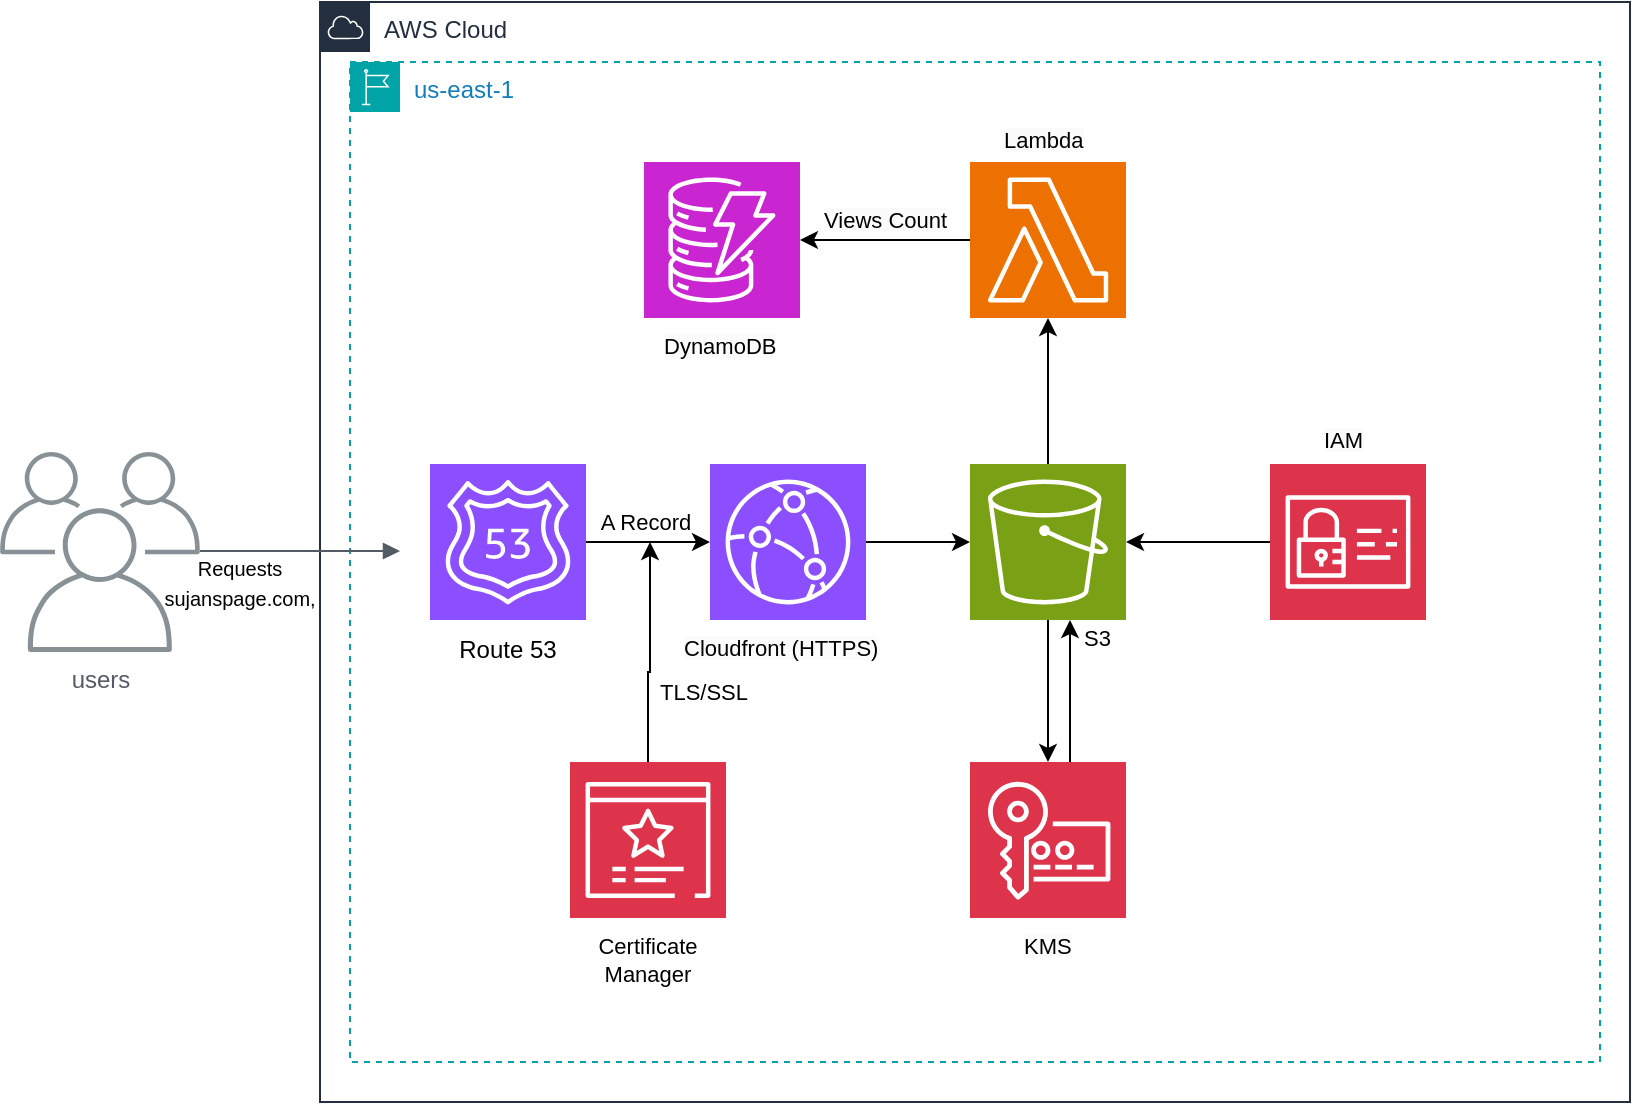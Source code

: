 <mxfile version="24.7.16" pages="2">
  <diagram name="Page-1" id="wiUxrOiLAiwQFGcX1rll">
    <mxGraphModel dx="1028" dy="1004" grid="1" gridSize="10" guides="1" tooltips="1" connect="1" arrows="1" fold="1" page="1" pageScale="1" pageWidth="850" pageHeight="1100" math="0" shadow="0">
      <root>
        <mxCell id="0" />
        <mxCell id="1" parent="0" />
        <mxCell id="m0gbjOFLcM4iHkhA53l5-4" value="AWS Cloud" style="points=[[0,0],[0.25,0],[0.5,0],[0.75,0],[1,0],[1,0.25],[1,0.5],[1,0.75],[1,1],[0.75,1],[0.5,1],[0.25,1],[0,1],[0,0.75],[0,0.5],[0,0.25]];outlineConnect=0;gradientColor=none;html=1;whiteSpace=wrap;fontSize=12;fontStyle=0;container=1;pointerEvents=0;collapsible=0;recursiveResize=0;shape=mxgraph.aws4.group;grIcon=mxgraph.aws4.group_aws_cloud;strokeColor=#232F3E;fillColor=none;verticalAlign=top;align=left;spacingLeft=30;fontColor=#232F3E;dashed=0;" vertex="1" parent="1">
          <mxGeometry x="190" y="205" width="655" height="550" as="geometry" />
        </mxCell>
        <mxCell id="m0gbjOFLcM4iHkhA53l5-7" value="us-east-1" style="points=[[0,0],[0.25,0],[0.5,0],[0.75,0],[1,0],[1,0.25],[1,0.5],[1,0.75],[1,1],[0.75,1],[0.5,1],[0.25,1],[0,1],[0,0.75],[0,0.5],[0,0.25]];outlineConnect=0;gradientColor=none;html=1;whiteSpace=wrap;fontSize=12;fontStyle=0;container=1;pointerEvents=0;collapsible=0;recursiveResize=0;shape=mxgraph.aws4.group;grIcon=mxgraph.aws4.group_region;strokeColor=#00A4A6;fillColor=none;verticalAlign=top;align=left;spacingLeft=30;fontColor=#147EBA;dashed=1;" vertex="1" parent="m0gbjOFLcM4iHkhA53l5-4">
          <mxGeometry x="15" y="30" width="625" height="500" as="geometry" />
        </mxCell>
        <mxCell id="EkXjEMZKgR_ADE4H1dyd-2" value="" style="edgeStyle=orthogonalEdgeStyle;rounded=0;orthogonalLoop=1;jettySize=auto;html=1;" edge="1" parent="m0gbjOFLcM4iHkhA53l5-7" source="m0gbjOFLcM4iHkhA53l5-12" target="m0gbjOFLcM4iHkhA53l5-13">
          <mxGeometry relative="1" as="geometry" />
        </mxCell>
        <mxCell id="m0gbjOFLcM4iHkhA53l5-12" value="" style="sketch=0;points=[[0,0,0],[0.25,0,0],[0.5,0,0],[0.75,0,0],[1,0,0],[0,1,0],[0.25,1,0],[0.5,1,0],[0.75,1,0],[1,1,0],[0,0.25,0],[0,0.5,0],[0,0.75,0],[1,0.25,0],[1,0.5,0],[1,0.75,0]];outlineConnect=0;fontColor=#232F3E;fillColor=#8C4FFF;strokeColor=#ffffff;dashed=0;verticalLabelPosition=bottom;verticalAlign=top;align=center;html=1;fontSize=12;fontStyle=0;aspect=fixed;shape=mxgraph.aws4.resourceIcon;resIcon=mxgraph.aws4.route_53;" vertex="1" parent="m0gbjOFLcM4iHkhA53l5-7">
          <mxGeometry x="40" y="201" width="78" height="78" as="geometry" />
        </mxCell>
        <mxCell id="EkXjEMZKgR_ADE4H1dyd-7" value="" style="edgeStyle=orthogonalEdgeStyle;rounded=0;orthogonalLoop=1;jettySize=auto;html=1;" edge="1" parent="m0gbjOFLcM4iHkhA53l5-7" source="m0gbjOFLcM4iHkhA53l5-13" target="EkXjEMZKgR_ADE4H1dyd-6">
          <mxGeometry relative="1" as="geometry" />
        </mxCell>
        <mxCell id="m0gbjOFLcM4iHkhA53l5-13" value="" style="sketch=0;points=[[0,0,0],[0.25,0,0],[0.5,0,0],[0.75,0,0],[1,0,0],[0,1,0],[0.25,1,0],[0.5,1,0],[0.75,1,0],[1,1,0],[0,0.25,0],[0,0.5,0],[0,0.75,0],[1,0.25,0],[1,0.5,0],[1,0.75,0]];outlineConnect=0;fontColor=#232F3E;fillColor=#8C4FFF;strokeColor=#ffffff;dashed=0;verticalLabelPosition=bottom;verticalAlign=top;align=center;html=1;fontSize=12;fontStyle=0;aspect=fixed;shape=mxgraph.aws4.resourceIcon;resIcon=mxgraph.aws4.cloudfront;" vertex="1" parent="m0gbjOFLcM4iHkhA53l5-7">
          <mxGeometry x="180" y="201" width="78" height="78" as="geometry" />
        </mxCell>
        <mxCell id="EkXjEMZKgR_ADE4H1dyd-5" value="" style="edgeStyle=orthogonalEdgeStyle;rounded=0;orthogonalLoop=1;jettySize=auto;html=1;" edge="1" parent="m0gbjOFLcM4iHkhA53l5-7" source="EkXjEMZKgR_ADE4H1dyd-1">
          <mxGeometry relative="1" as="geometry">
            <mxPoint x="150" y="240" as="targetPoint" />
            <Array as="points">
              <mxPoint x="149" y="305" />
              <mxPoint x="150" y="305" />
              <mxPoint x="150" y="240" />
            </Array>
          </mxGeometry>
        </mxCell>
        <mxCell id="EkXjEMZKgR_ADE4H1dyd-1" value="" style="sketch=0;points=[[0,0,0],[0.25,0,0],[0.5,0,0],[0.75,0,0],[1,0,0],[0,1,0],[0.25,1,0],[0.5,1,0],[0.75,1,0],[1,1,0],[0,0.25,0],[0,0.5,0],[0,0.75,0],[1,0.25,0],[1,0.5,0],[1,0.75,0]];outlineConnect=0;fontColor=#232F3E;fillColor=#DD344C;strokeColor=#ffffff;dashed=0;verticalLabelPosition=bottom;verticalAlign=top;align=center;html=1;fontSize=12;fontStyle=0;aspect=fixed;shape=mxgraph.aws4.resourceIcon;resIcon=mxgraph.aws4.certificate_manager_3;" vertex="1" parent="m0gbjOFLcM4iHkhA53l5-7">
          <mxGeometry x="110" y="350" width="78" height="78" as="geometry" />
        </mxCell>
        <mxCell id="EkXjEMZKgR_ADE4H1dyd-10" value="" style="edgeStyle=orthogonalEdgeStyle;rounded=0;orthogonalLoop=1;jettySize=auto;html=1;" edge="1" parent="m0gbjOFLcM4iHkhA53l5-7" source="EkXjEMZKgR_ADE4H1dyd-6" target="EkXjEMZKgR_ADE4H1dyd-8">
          <mxGeometry relative="1" as="geometry" />
        </mxCell>
        <mxCell id="EkXjEMZKgR_ADE4H1dyd-16" value="" style="edgeStyle=orthogonalEdgeStyle;rounded=0;orthogonalLoop=1;jettySize=auto;html=1;" edge="1" parent="m0gbjOFLcM4iHkhA53l5-7" source="EkXjEMZKgR_ADE4H1dyd-6" target="EkXjEMZKgR_ADE4H1dyd-14">
          <mxGeometry relative="1" as="geometry" />
        </mxCell>
        <mxCell id="EkXjEMZKgR_ADE4H1dyd-6" value="" style="sketch=0;points=[[0,0,0],[0.25,0,0],[0.5,0,0],[0.75,0,0],[1,0,0],[0,1,0],[0.25,1,0],[0.5,1,0],[0.75,1,0],[1,1,0],[0,0.25,0],[0,0.5,0],[0,0.75,0],[1,0.25,0],[1,0.5,0],[1,0.75,0]];outlineConnect=0;fontColor=#232F3E;fillColor=#7AA116;strokeColor=#ffffff;dashed=0;verticalLabelPosition=bottom;verticalAlign=top;align=center;html=1;fontSize=12;fontStyle=0;aspect=fixed;shape=mxgraph.aws4.resourceIcon;resIcon=mxgraph.aws4.s3;" vertex="1" parent="m0gbjOFLcM4iHkhA53l5-7">
          <mxGeometry x="310" y="201" width="78" height="78" as="geometry" />
        </mxCell>
        <mxCell id="EkXjEMZKgR_ADE4H1dyd-9" value="" style="edgeStyle=orthogonalEdgeStyle;rounded=0;orthogonalLoop=1;jettySize=auto;html=1;" edge="1" parent="m0gbjOFLcM4iHkhA53l5-7" source="EkXjEMZKgR_ADE4H1dyd-8" target="EkXjEMZKgR_ADE4H1dyd-6">
          <mxGeometry relative="1" as="geometry">
            <Array as="points">
              <mxPoint x="360" y="320" />
              <mxPoint x="360" y="320" />
            </Array>
          </mxGeometry>
        </mxCell>
        <mxCell id="EkXjEMZKgR_ADE4H1dyd-8" value="" style="sketch=0;points=[[0,0,0],[0.25,0,0],[0.5,0,0],[0.75,0,0],[1,0,0],[0,1,0],[0.25,1,0],[0.5,1,0],[0.75,1,0],[1,1,0],[0,0.25,0],[0,0.5,0],[0,0.75,0],[1,0.25,0],[1,0.5,0],[1,0.75,0]];outlineConnect=0;fontColor=#232F3E;fillColor=#DD344C;strokeColor=#ffffff;dashed=0;verticalLabelPosition=bottom;verticalAlign=top;align=center;html=1;fontSize=12;fontStyle=0;aspect=fixed;shape=mxgraph.aws4.resourceIcon;resIcon=mxgraph.aws4.key_management_service;" vertex="1" parent="m0gbjOFLcM4iHkhA53l5-7">
          <mxGeometry x="310" y="350" width="78" height="78" as="geometry" />
        </mxCell>
        <mxCell id="EkXjEMZKgR_ADE4H1dyd-13" value="" style="edgeStyle=orthogonalEdgeStyle;rounded=0;orthogonalLoop=1;jettySize=auto;html=1;" edge="1" parent="m0gbjOFLcM4iHkhA53l5-7" source="EkXjEMZKgR_ADE4H1dyd-11" target="EkXjEMZKgR_ADE4H1dyd-6">
          <mxGeometry relative="1" as="geometry" />
        </mxCell>
        <mxCell id="EkXjEMZKgR_ADE4H1dyd-11" value="" style="sketch=0;points=[[0,0,0],[0.25,0,0],[0.5,0,0],[0.75,0,0],[1,0,0],[0,1,0],[0.25,1,0],[0.5,1,0],[0.75,1,0],[1,1,0],[0,0.25,0],[0,0.5,0],[0,0.75,0],[1,0.25,0],[1,0.5,0],[1,0.75,0]];outlineConnect=0;fontColor=#232F3E;fillColor=#DD344C;strokeColor=#ffffff;dashed=0;verticalLabelPosition=bottom;verticalAlign=top;align=center;html=1;fontSize=12;fontStyle=0;aspect=fixed;shape=mxgraph.aws4.resourceIcon;resIcon=mxgraph.aws4.identity_and_access_management;" vertex="1" parent="m0gbjOFLcM4iHkhA53l5-7">
          <mxGeometry x="460" y="201" width="78" height="78" as="geometry" />
        </mxCell>
        <mxCell id="EkXjEMZKgR_ADE4H1dyd-17" value="" style="edgeStyle=orthogonalEdgeStyle;rounded=0;orthogonalLoop=1;jettySize=auto;html=1;" edge="1" parent="m0gbjOFLcM4iHkhA53l5-7" source="EkXjEMZKgR_ADE4H1dyd-14" target="EkXjEMZKgR_ADE4H1dyd-15">
          <mxGeometry relative="1" as="geometry" />
        </mxCell>
        <mxCell id="EkXjEMZKgR_ADE4H1dyd-14" value="" style="sketch=0;points=[[0,0,0],[0.25,0,0],[0.5,0,0],[0.75,0,0],[1,0,0],[0,1,0],[0.25,1,0],[0.5,1,0],[0.75,1,0],[1,1,0],[0,0.25,0],[0,0.5,0],[0,0.75,0],[1,0.25,0],[1,0.5,0],[1,0.75,0]];outlineConnect=0;fontColor=#232F3E;fillColor=#ED7100;strokeColor=#ffffff;dashed=0;verticalLabelPosition=bottom;verticalAlign=top;align=center;html=1;fontSize=12;fontStyle=0;aspect=fixed;shape=mxgraph.aws4.resourceIcon;resIcon=mxgraph.aws4.lambda;" vertex="1" parent="m0gbjOFLcM4iHkhA53l5-7">
          <mxGeometry x="310" y="50" width="78" height="78" as="geometry" />
        </mxCell>
        <mxCell id="EkXjEMZKgR_ADE4H1dyd-15" value="" style="sketch=0;points=[[0,0,0],[0.25,0,0],[0.5,0,0],[0.75,0,0],[1,0,0],[0,1,0],[0.25,1,0],[0.5,1,0],[0.75,1,0],[1,1,0],[0,0.25,0],[0,0.5,0],[0,0.75,0],[1,0.25,0],[1,0.5,0],[1,0.75,0]];outlineConnect=0;fontColor=#232F3E;fillColor=#C925D1;strokeColor=#ffffff;dashed=0;verticalLabelPosition=bottom;verticalAlign=top;align=center;html=1;fontSize=12;fontStyle=0;aspect=fixed;shape=mxgraph.aws4.resourceIcon;resIcon=mxgraph.aws4.dynamodb;" vertex="1" parent="m0gbjOFLcM4iHkhA53l5-7">
          <mxGeometry x="147" y="50" width="78" height="78" as="geometry" />
        </mxCell>
        <mxCell id="EkXjEMZKgR_ADE4H1dyd-18" value="&lt;font style=&quot;font-size: 11px;&quot;&gt;A Record&lt;/font&gt;" style="text;html=1;align=center;verticalAlign=middle;whiteSpace=wrap;rounded=0;" vertex="1" parent="m0gbjOFLcM4iHkhA53l5-7">
          <mxGeometry x="118" y="215" width="60" height="30" as="geometry" />
        </mxCell>
        <mxCell id="EkXjEMZKgR_ADE4H1dyd-19" value="&lt;font style=&quot;font-size: 11px;&quot;&gt;TLS/SSL&lt;/font&gt;" style="text;html=1;align=center;verticalAlign=middle;whiteSpace=wrap;rounded=0;" vertex="1" parent="m0gbjOFLcM4iHkhA53l5-7">
          <mxGeometry x="147" y="300" width="60" height="30" as="geometry" />
        </mxCell>
        <mxCell id="EkXjEMZKgR_ADE4H1dyd-20" value="&lt;span style=&quot;color: rgb(0, 0, 0); font-family: Helvetica; font-size: 11px; font-style: normal; font-variant-ligatures: normal; font-variant-caps: normal; font-weight: 400; letter-spacing: normal; orphans: 2; text-align: center; text-indent: 0px; text-transform: none; widows: 2; word-spacing: 0px; -webkit-text-stroke-width: 0px; white-space: normal; background-color: rgb(251, 251, 251); text-decoration-thickness: initial; text-decoration-style: initial; text-decoration-color: initial; display: inline !important; float: none;&quot;&gt;Views Count&lt;/span&gt;" style="text;whiteSpace=wrap;html=1;" vertex="1" parent="m0gbjOFLcM4iHkhA53l5-7">
          <mxGeometry x="235" y="65" width="80" height="40" as="geometry" />
        </mxCell>
        <mxCell id="EkXjEMZKgR_ADE4H1dyd-22" value="&lt;span style=&quot;color: rgb(0, 0, 0); font-family: Helvetica; font-size: 11px; font-style: normal; font-variant-ligatures: normal; font-variant-caps: normal; font-weight: 400; letter-spacing: normal; orphans: 2; text-align: center; text-indent: 0px; text-transform: none; widows: 2; word-spacing: 0px; -webkit-text-stroke-width: 0px; white-space: normal; background-color: rgb(251, 251, 251); text-decoration-thickness: initial; text-decoration-style: initial; text-decoration-color: initial; display: inline !important; float: none;&quot;&gt;IAM&lt;/span&gt;" style="text;whiteSpace=wrap;html=1;" vertex="1" parent="m0gbjOFLcM4iHkhA53l5-7">
          <mxGeometry x="485" y="175" width="80" height="40" as="geometry" />
        </mxCell>
        <mxCell id="EkXjEMZKgR_ADE4H1dyd-23" value="Route 53" style="text;html=1;align=center;verticalAlign=middle;whiteSpace=wrap;rounded=0;" vertex="1" parent="m0gbjOFLcM4iHkhA53l5-7">
          <mxGeometry x="49" y="279" width="60" height="30" as="geometry" />
        </mxCell>
        <mxCell id="EkXjEMZKgR_ADE4H1dyd-24" value="&lt;span style=&quot;color: rgb(0, 0, 0); font-family: Helvetica; font-size: 11px; font-style: normal; font-variant-ligatures: normal; font-variant-caps: normal; font-weight: 400; letter-spacing: normal; orphans: 2; text-align: center; text-indent: 0px; text-transform: none; widows: 2; word-spacing: 0px; -webkit-text-stroke-width: 0px; white-space: normal; background-color: rgb(251, 251, 251); text-decoration-thickness: initial; text-decoration-style: initial; text-decoration-color: initial; display: inline !important; float: none;&quot;&gt;DynamoDB&lt;/span&gt;" style="text;whiteSpace=wrap;html=1;" vertex="1" parent="m0gbjOFLcM4iHkhA53l5-7">
          <mxGeometry x="155" y="128" width="80" height="40" as="geometry" />
        </mxCell>
        <mxCell id="EkXjEMZKgR_ADE4H1dyd-25" value="&lt;span style=&quot;color: rgb(0, 0, 0); font-family: Helvetica; font-size: 11px; font-style: normal; font-variant-ligatures: normal; font-variant-caps: normal; font-weight: 400; letter-spacing: normal; orphans: 2; text-align: center; text-indent: 0px; text-transform: none; widows: 2; word-spacing: 0px; -webkit-text-stroke-width: 0px; white-space: normal; background-color: rgb(251, 251, 251); text-decoration-thickness: initial; text-decoration-style: initial; text-decoration-color: initial; display: inline !important; float: none;&quot;&gt;Lambda&lt;/span&gt;" style="text;whiteSpace=wrap;html=1;" vertex="1" parent="m0gbjOFLcM4iHkhA53l5-7">
          <mxGeometry x="325" y="25" width="80" height="40" as="geometry" />
        </mxCell>
        <mxCell id="EkXjEMZKgR_ADE4H1dyd-26" value="&lt;div style=&quot;text-align: center;&quot;&gt;&lt;span style=&quot;background-color: initial; font-size: 11px;&quot;&gt;Certificate Manager&lt;/span&gt;&lt;/div&gt;" style="text;whiteSpace=wrap;html=1;" vertex="1" parent="m0gbjOFLcM4iHkhA53l5-7">
          <mxGeometry x="108" y="428" width="80" height="40" as="geometry" />
        </mxCell>
        <mxCell id="EkXjEMZKgR_ADE4H1dyd-27" value="&lt;span style=&quot;color: rgb(0, 0, 0); font-family: Helvetica; font-size: 11px; font-style: normal; font-variant-ligatures: normal; font-variant-caps: normal; font-weight: 400; letter-spacing: normal; orphans: 2; text-align: center; text-indent: 0px; text-transform: none; widows: 2; word-spacing: 0px; -webkit-text-stroke-width: 0px; white-space: normal; background-color: rgb(251, 251, 251); text-decoration-thickness: initial; text-decoration-style: initial; text-decoration-color: initial; display: inline !important; float: none;&quot;&gt;KMS&lt;/span&gt;" style="text;whiteSpace=wrap;html=1;" vertex="1" parent="m0gbjOFLcM4iHkhA53l5-7">
          <mxGeometry x="335" y="428" width="80" height="40" as="geometry" />
        </mxCell>
        <mxCell id="EkXjEMZKgR_ADE4H1dyd-28" value="&lt;span style=&quot;color: rgb(0, 0, 0); font-family: Helvetica; font-size: 11px; font-style: normal; font-variant-ligatures: normal; font-variant-caps: normal; font-weight: 400; letter-spacing: normal; orphans: 2; text-align: center; text-indent: 0px; text-transform: none; widows: 2; word-spacing: 0px; -webkit-text-stroke-width: 0px; white-space: normal; background-color: rgb(251, 251, 251); text-decoration-thickness: initial; text-decoration-style: initial; text-decoration-color: initial; display: inline !important; float: none;&quot;&gt;Cloudfront (HTTPS)&lt;/span&gt;" style="text;whiteSpace=wrap;html=1;" vertex="1" parent="m0gbjOFLcM4iHkhA53l5-7">
          <mxGeometry x="165" y="279" width="125" height="40" as="geometry" />
        </mxCell>
        <mxCell id="EkXjEMZKgR_ADE4H1dyd-29" value="&lt;div style=&quot;text-align: center;&quot;&gt;&lt;span style=&quot;background-color: initial; font-size: 11px;&quot;&gt;S3&lt;/span&gt;&lt;/div&gt;" style="text;whiteSpace=wrap;html=1;" vertex="1" parent="m0gbjOFLcM4iHkhA53l5-7">
          <mxGeometry x="365" y="274" width="80" height="40" as="geometry" />
        </mxCell>
        <mxCell id="m0gbjOFLcM4iHkhA53l5-6" value="users" style="sketch=0;outlineConnect=0;gradientColor=none;fontColor=#545B64;strokeColor=none;fillColor=#879196;dashed=0;verticalLabelPosition=bottom;verticalAlign=top;align=center;html=1;fontSize=12;fontStyle=0;aspect=fixed;shape=mxgraph.aws4.illustration_users;pointerEvents=1" vertex="1" parent="1">
          <mxGeometry x="30" y="430" width="100" height="100" as="geometry" />
        </mxCell>
        <mxCell id="m0gbjOFLcM4iHkhA53l5-11" value="" style="edgeStyle=orthogonalEdgeStyle;html=1;endArrow=block;elbow=vertical;startArrow=none;endFill=1;strokeColor=#545B64;rounded=0;" edge="1" parent="1">
          <mxGeometry width="100" relative="1" as="geometry">
            <mxPoint x="130" y="479.5" as="sourcePoint" />
            <mxPoint x="230" y="479.5" as="targetPoint" />
          </mxGeometry>
        </mxCell>
        <mxCell id="EkXjEMZKgR_ADE4H1dyd-31" value="&lt;font style=&quot;font-size: 10px;&quot;&gt;Requests sujanspage.com,&lt;/font&gt;" style="text;html=1;align=center;verticalAlign=middle;whiteSpace=wrap;rounded=0;" vertex="1" parent="1">
          <mxGeometry x="120" y="480" width="60" height="30" as="geometry" />
        </mxCell>
      </root>
    </mxGraphModel>
  </diagram>
  <diagram id="Lap9oTE-x1-zAiSzCLo0" name="Page-2">
    <mxGraphModel dx="1663" dy="1004" grid="1" gridSize="10" guides="1" tooltips="1" connect="1" arrows="1" fold="1" page="1" pageScale="1" pageWidth="850" pageHeight="1100" math="0" shadow="0">
      <root>
        <mxCell id="0" />
        <mxCell id="1" parent="0" />
      </root>
    </mxGraphModel>
  </diagram>
</mxfile>
